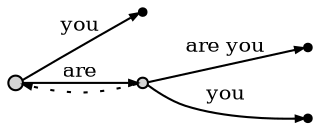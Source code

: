 digraph {
	rankdir = LR;
	edge [arrowsize=0.4,fontsize=10]
	node1 [label="",style=filled,fillcolor=lightgrey,shape=circle,width=.1,height=.1];
//------leaves------
	node2 [label="",shape=point]
	node4 [label="",shape=point]
	node5 [label="",shape=point]
//------internal nodes------
	node3 [label="",style=filled,fillcolor=lightgrey,shape=circle,width=.07,height=.07]
//------edges------
	node1 -> node3 [label="are",weight=3]
	node3 -> node2 [label="are you",weight=3]
	node3 -> node4 [label="you",weight=3]
	node1 -> node5 [label="you",weight=3]
//------suffix links------
	node3 -> node1 [label="",weight=1,style=dotted]
}
